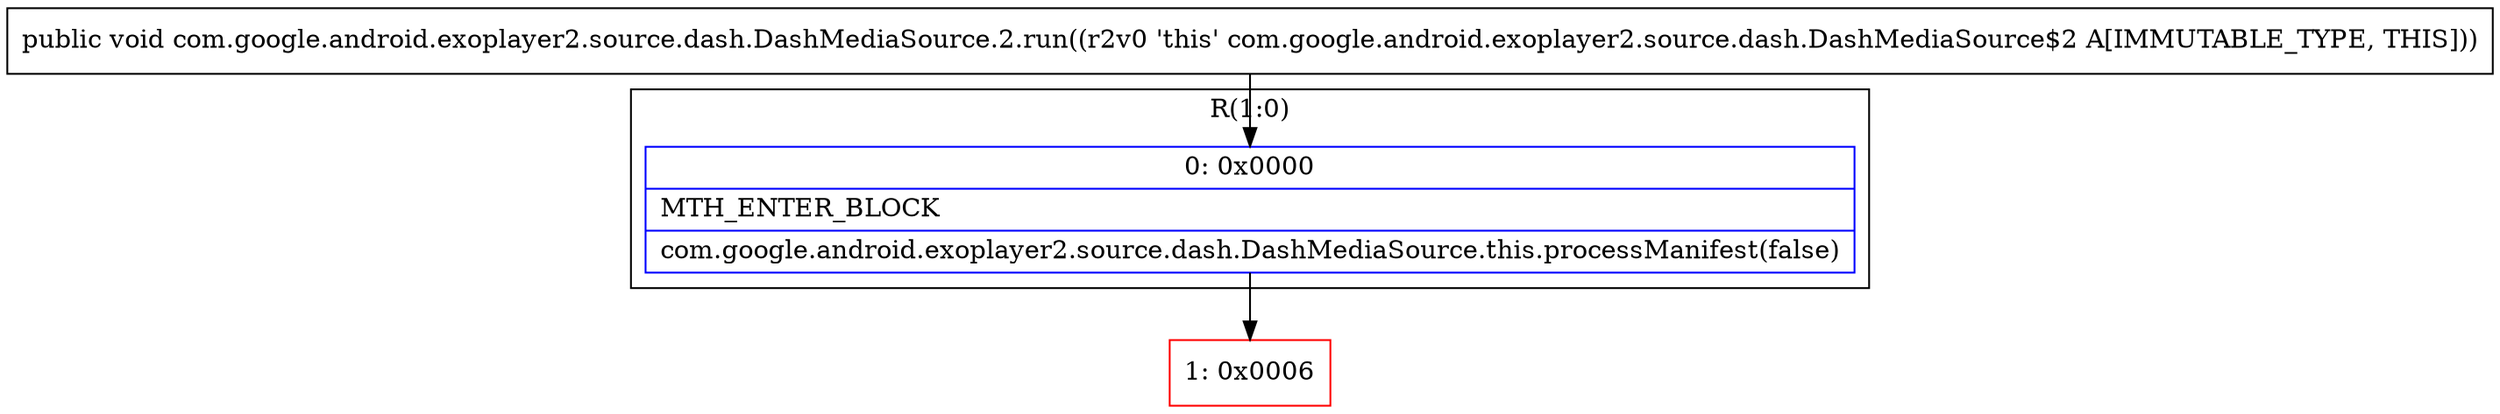 digraph "CFG forcom.google.android.exoplayer2.source.dash.DashMediaSource.2.run()V" {
subgraph cluster_Region_707253352 {
label = "R(1:0)";
node [shape=record,color=blue];
Node_0 [shape=record,label="{0\:\ 0x0000|MTH_ENTER_BLOCK\l|com.google.android.exoplayer2.source.dash.DashMediaSource.this.processManifest(false)\l}"];
}
Node_1 [shape=record,color=red,label="{1\:\ 0x0006}"];
MethodNode[shape=record,label="{public void com.google.android.exoplayer2.source.dash.DashMediaSource.2.run((r2v0 'this' com.google.android.exoplayer2.source.dash.DashMediaSource$2 A[IMMUTABLE_TYPE, THIS])) }"];
MethodNode -> Node_0;
Node_0 -> Node_1;
}

